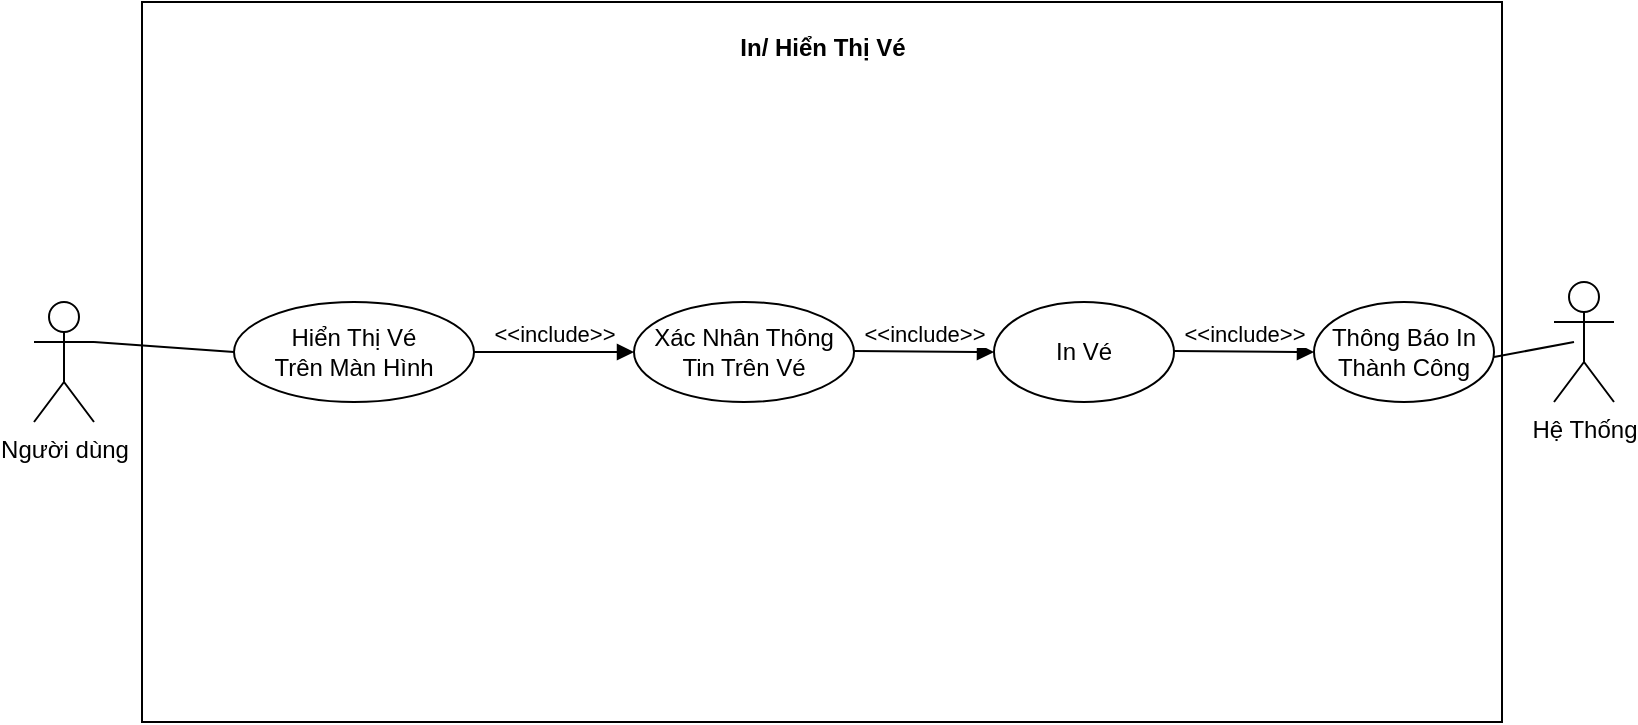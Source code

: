 <mxfile version="21.2.3" type="device">
  <diagram name="Trang-1" id="XLz4Afuk23ay-V7GL8US">
    <mxGraphModel dx="1290" dy="483" grid="1" gridSize="10" guides="1" tooltips="1" connect="1" arrows="1" fold="1" page="1" pageScale="1" pageWidth="827" pageHeight="1169" math="0" shadow="0">
      <root>
        <mxCell id="0" />
        <mxCell id="1" parent="0" />
        <mxCell id="MT6BUJ_5xDc1v7pYSjLZ-1" value="Người dùng" style="shape=umlActor;verticalLabelPosition=bottom;verticalAlign=top;html=1;outlineConnect=0;" vertex="1" parent="1">
          <mxGeometry x="20" y="270" width="30" height="60" as="geometry" />
        </mxCell>
        <mxCell id="MT6BUJ_5xDc1v7pYSjLZ-2" value="" style="rounded=0;whiteSpace=wrap;html=1;" vertex="1" parent="1">
          <mxGeometry x="74" y="120" width="680" height="360" as="geometry" />
        </mxCell>
        <mxCell id="MT6BUJ_5xDc1v7pYSjLZ-3" value="In/ Hiển Thị Vé" style="text;align=center;fontStyle=1;verticalAlign=middle;spacingLeft=3;spacingRight=3;strokeColor=none;rotatable=0;points=[[0,0.5],[1,0.5]];portConstraint=eastwest;html=1;" vertex="1" parent="1">
          <mxGeometry x="374" y="130" width="80" height="26" as="geometry" />
        </mxCell>
        <mxCell id="MT6BUJ_5xDc1v7pYSjLZ-4" value="Hiển Thị Vé &lt;br&gt;Trên Màn Hình" style="ellipse;whiteSpace=wrap;html=1;" vertex="1" parent="1">
          <mxGeometry x="120" y="270" width="120" height="50" as="geometry" />
        </mxCell>
        <mxCell id="MT6BUJ_5xDc1v7pYSjLZ-7" value="Xác Nhân Thông &lt;br&gt;Tin Trên Vé" style="ellipse;whiteSpace=wrap;html=1;" vertex="1" parent="1">
          <mxGeometry x="320" y="270" width="110" height="50" as="geometry" />
        </mxCell>
        <mxCell id="MT6BUJ_5xDc1v7pYSjLZ-8" value="" style="endArrow=none;html=1;rounded=0;exitX=1;exitY=0.333;exitDx=0;exitDy=0;exitPerimeter=0;entryX=0;entryY=0.5;entryDx=0;entryDy=0;" edge="1" parent="1" source="MT6BUJ_5xDc1v7pYSjLZ-1" target="MT6BUJ_5xDc1v7pYSjLZ-4">
          <mxGeometry width="50" height="50" relative="1" as="geometry">
            <mxPoint x="390" y="330" as="sourcePoint" />
            <mxPoint x="440" y="280" as="targetPoint" />
          </mxGeometry>
        </mxCell>
        <mxCell id="MT6BUJ_5xDc1v7pYSjLZ-9" value="&amp;lt;&amp;lt;include&amp;gt;&amp;gt;" style="html=1;verticalAlign=bottom;endArrow=block;edgeStyle=elbowEdgeStyle;elbow=vertical;curved=0;rounded=0;entryX=0;entryY=0.5;entryDx=0;entryDy=0;" edge="1" parent="1" source="MT6BUJ_5xDc1v7pYSjLZ-4" target="MT6BUJ_5xDc1v7pYSjLZ-7">
          <mxGeometry width="80" relative="1" as="geometry">
            <mxPoint x="270" y="295" as="sourcePoint" />
            <mxPoint x="340" y="295" as="targetPoint" />
          </mxGeometry>
        </mxCell>
        <mxCell id="MT6BUJ_5xDc1v7pYSjLZ-10" value="Hệ Thống" style="shape=umlActor;verticalLabelPosition=bottom;verticalAlign=top;html=1;outlineConnect=0;" vertex="1" parent="1">
          <mxGeometry x="780" y="260" width="30" height="60" as="geometry" />
        </mxCell>
        <mxCell id="MT6BUJ_5xDc1v7pYSjLZ-11" value="&amp;lt;&amp;lt;include&amp;gt;&amp;gt;" style="html=1;verticalAlign=bottom;endArrow=block;edgeStyle=elbowEdgeStyle;elbow=vertical;curved=0;rounded=0;" edge="1" parent="1">
          <mxGeometry width="80" relative="1" as="geometry">
            <mxPoint x="430" y="294.5" as="sourcePoint" />
            <mxPoint x="500" y="295" as="targetPoint" />
          </mxGeometry>
        </mxCell>
        <mxCell id="MT6BUJ_5xDc1v7pYSjLZ-12" value="In Vé" style="ellipse;whiteSpace=wrap;html=1;" vertex="1" parent="1">
          <mxGeometry x="500" y="270" width="90" height="50" as="geometry" />
        </mxCell>
        <mxCell id="MT6BUJ_5xDc1v7pYSjLZ-15" value="&amp;lt;&amp;lt;include&amp;gt;&amp;gt;" style="html=1;verticalAlign=bottom;endArrow=block;edgeStyle=elbowEdgeStyle;elbow=vertical;curved=0;rounded=0;" edge="1" parent="1">
          <mxGeometry width="80" relative="1" as="geometry">
            <mxPoint x="590" y="294.5" as="sourcePoint" />
            <mxPoint x="660" y="295" as="targetPoint" />
          </mxGeometry>
        </mxCell>
        <mxCell id="MT6BUJ_5xDc1v7pYSjLZ-16" value="Thông Báo In&lt;br&gt;Thành Công" style="ellipse;whiteSpace=wrap;html=1;" vertex="1" parent="1">
          <mxGeometry x="660" y="270" width="90" height="50" as="geometry" />
        </mxCell>
        <mxCell id="MT6BUJ_5xDc1v7pYSjLZ-17" value="" style="endArrow=none;html=1;rounded=0;exitX=1;exitY=0.333;exitDx=0;exitDy=0;exitPerimeter=0;" edge="1" parent="1">
          <mxGeometry width="50" height="50" relative="1" as="geometry">
            <mxPoint x="750" y="297.5" as="sourcePoint" />
            <mxPoint x="790" y="290" as="targetPoint" />
          </mxGeometry>
        </mxCell>
      </root>
    </mxGraphModel>
  </diagram>
</mxfile>
